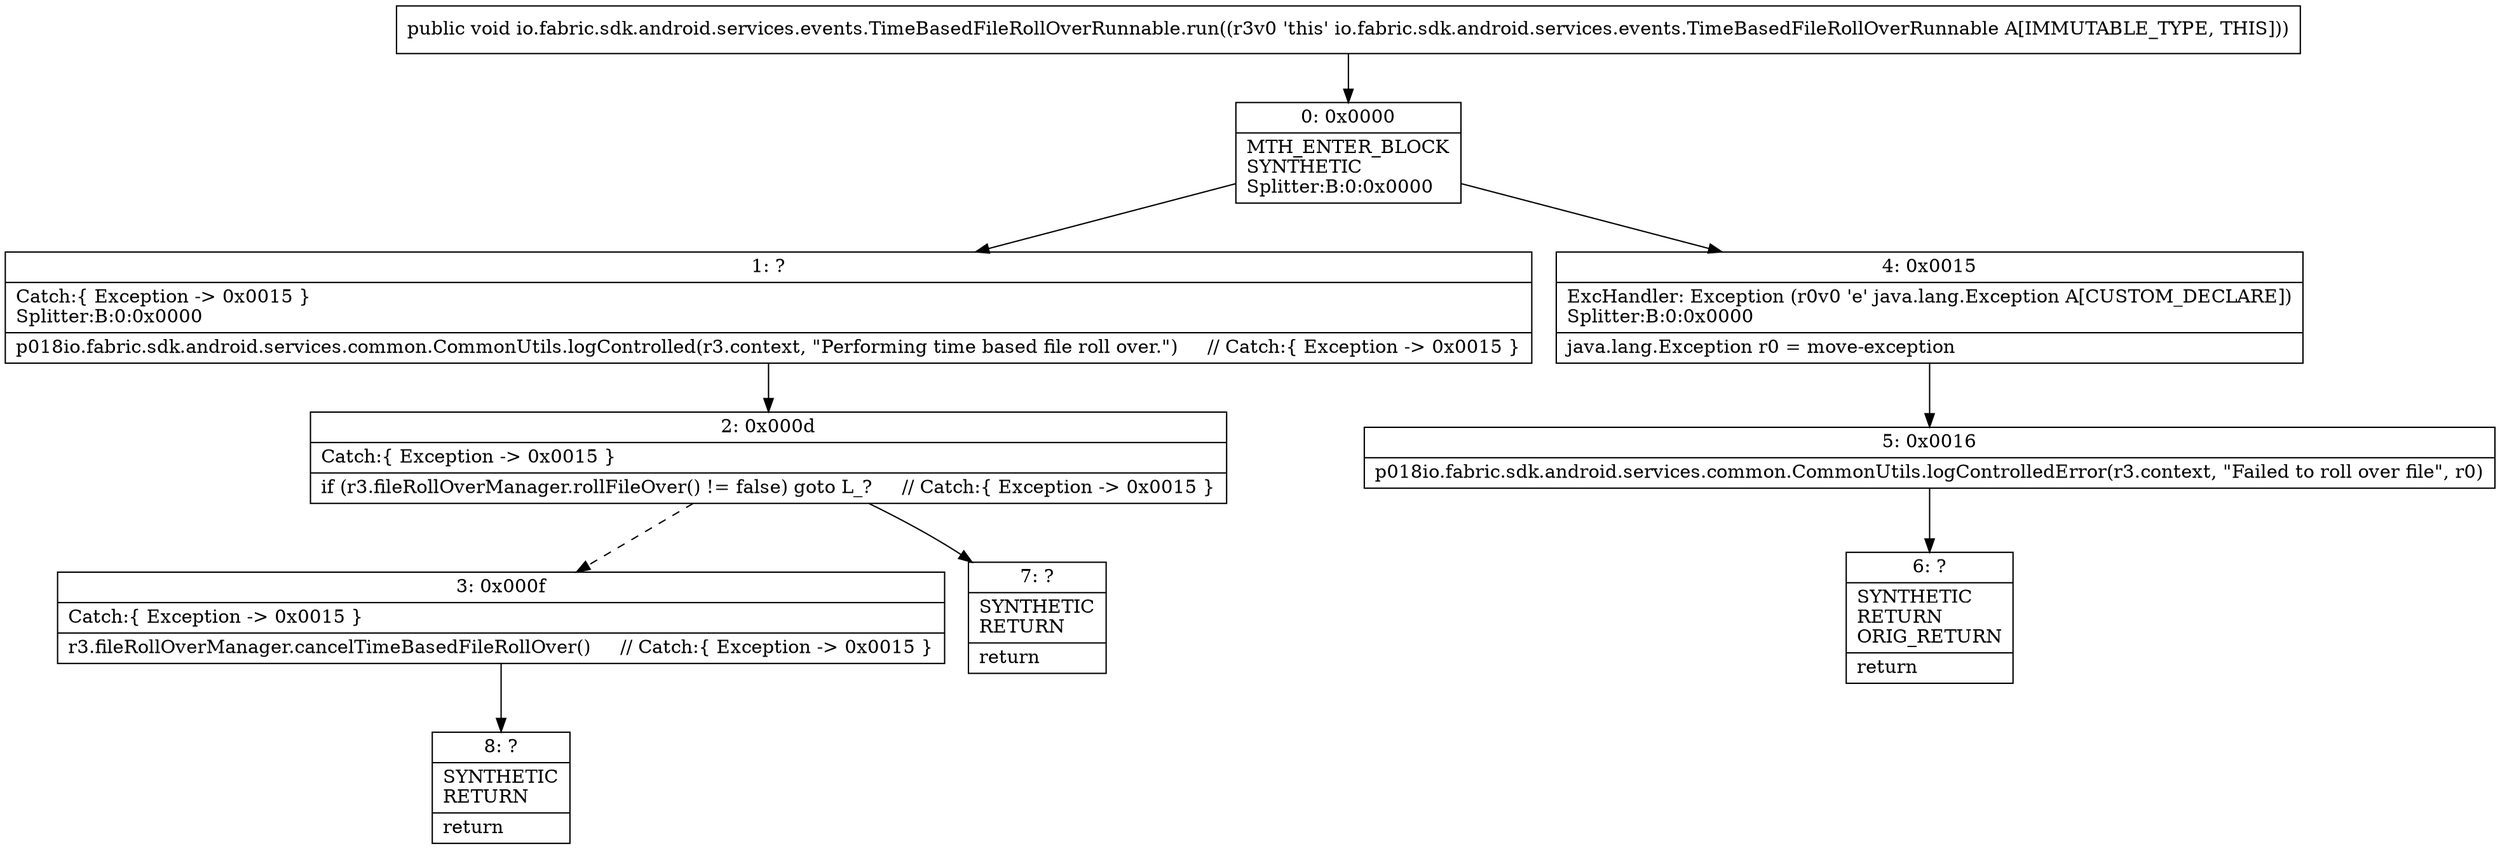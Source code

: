 digraph "CFG forio.fabric.sdk.android.services.events.TimeBasedFileRollOverRunnable.run()V" {
Node_0 [shape=record,label="{0\:\ 0x0000|MTH_ENTER_BLOCK\lSYNTHETIC\lSplitter:B:0:0x0000\l}"];
Node_1 [shape=record,label="{1\:\ ?|Catch:\{ Exception \-\> 0x0015 \}\lSplitter:B:0:0x0000\l|p018io.fabric.sdk.android.services.common.CommonUtils.logControlled(r3.context, \"Performing time based file roll over.\")     \/\/ Catch:\{ Exception \-\> 0x0015 \}\l}"];
Node_2 [shape=record,label="{2\:\ 0x000d|Catch:\{ Exception \-\> 0x0015 \}\l|if (r3.fileRollOverManager.rollFileOver() != false) goto L_?     \/\/ Catch:\{ Exception \-\> 0x0015 \}\l}"];
Node_3 [shape=record,label="{3\:\ 0x000f|Catch:\{ Exception \-\> 0x0015 \}\l|r3.fileRollOverManager.cancelTimeBasedFileRollOver()     \/\/ Catch:\{ Exception \-\> 0x0015 \}\l}"];
Node_4 [shape=record,label="{4\:\ 0x0015|ExcHandler: Exception (r0v0 'e' java.lang.Exception A[CUSTOM_DECLARE])\lSplitter:B:0:0x0000\l|java.lang.Exception r0 = move\-exception\l}"];
Node_5 [shape=record,label="{5\:\ 0x0016|p018io.fabric.sdk.android.services.common.CommonUtils.logControlledError(r3.context, \"Failed to roll over file\", r0)\l}"];
Node_6 [shape=record,label="{6\:\ ?|SYNTHETIC\lRETURN\lORIG_RETURN\l|return\l}"];
Node_7 [shape=record,label="{7\:\ ?|SYNTHETIC\lRETURN\l|return\l}"];
Node_8 [shape=record,label="{8\:\ ?|SYNTHETIC\lRETURN\l|return\l}"];
MethodNode[shape=record,label="{public void io.fabric.sdk.android.services.events.TimeBasedFileRollOverRunnable.run((r3v0 'this' io.fabric.sdk.android.services.events.TimeBasedFileRollOverRunnable A[IMMUTABLE_TYPE, THIS])) }"];
MethodNode -> Node_0;
Node_0 -> Node_1;
Node_0 -> Node_4;
Node_1 -> Node_2;
Node_2 -> Node_3[style=dashed];
Node_2 -> Node_7;
Node_3 -> Node_8;
Node_4 -> Node_5;
Node_5 -> Node_6;
}

